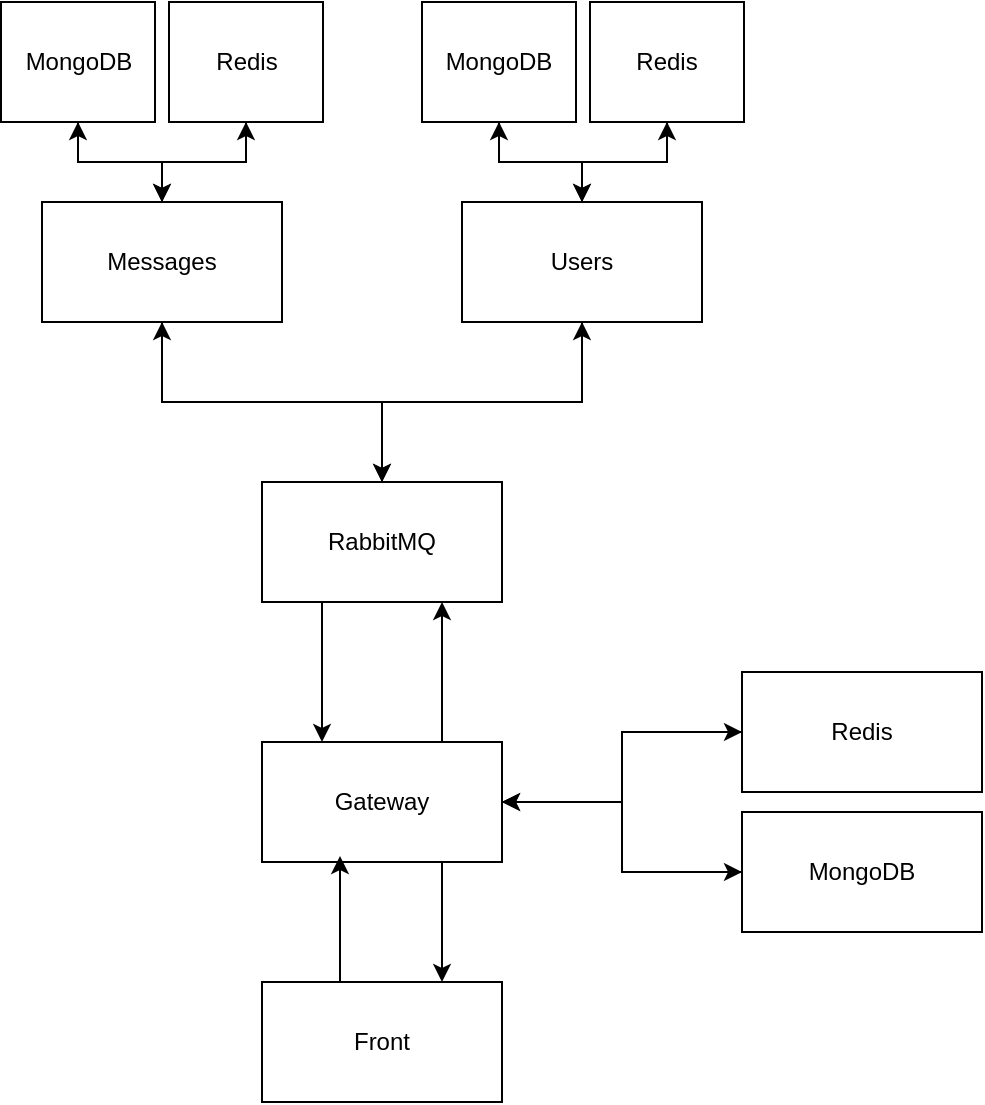 <mxfile version="27.0.9">
  <diagram name="Page-1" id="XFBq6Q8ltCKEyMn4VJiC">
    <mxGraphModel dx="1188" dy="1929" grid="1" gridSize="10" guides="1" tooltips="1" connect="1" arrows="1" fold="1" page="1" pageScale="1" pageWidth="827" pageHeight="1169" math="0" shadow="0">
      <root>
        <mxCell id="0" />
        <mxCell id="1" parent="0" />
        <mxCell id="NNmZQWTAVeJ4ZJy01lu0-9" style="edgeStyle=orthogonalEdgeStyle;rounded=0;orthogonalLoop=1;jettySize=auto;html=1;entryX=0.75;entryY=0;entryDx=0;entryDy=0;" parent="1" source="NNmZQWTAVeJ4ZJy01lu0-1" target="NNmZQWTAVeJ4ZJy01lu0-5" edge="1">
          <mxGeometry relative="1" as="geometry">
            <Array as="points">
              <mxPoint x="450" y="350" />
              <mxPoint x="450" y="350" />
            </Array>
          </mxGeometry>
        </mxCell>
        <mxCell id="NNmZQWTAVeJ4ZJy01lu0-14" style="edgeStyle=orthogonalEdgeStyle;rounded=0;orthogonalLoop=1;jettySize=auto;html=1;" parent="1" source="NNmZQWTAVeJ4ZJy01lu0-1" target="NNmZQWTAVeJ4ZJy01lu0-13" edge="1">
          <mxGeometry relative="1" as="geometry">
            <Array as="points">
              <mxPoint x="450" y="250" />
              <mxPoint x="450" y="250" />
            </Array>
          </mxGeometry>
        </mxCell>
        <mxCell id="9cON1hZKMhhEr3xIgPFL-4" style="edgeStyle=orthogonalEdgeStyle;rounded=0;orthogonalLoop=1;jettySize=auto;html=1;" edge="1" parent="1" source="NNmZQWTAVeJ4ZJy01lu0-1" target="NNmZQWTAVeJ4ZJy01lu0-7">
          <mxGeometry relative="1" as="geometry" />
        </mxCell>
        <mxCell id="9cON1hZKMhhEr3xIgPFL-5" style="edgeStyle=orthogonalEdgeStyle;rounded=0;orthogonalLoop=1;jettySize=auto;html=1;" edge="1" parent="1" source="NNmZQWTAVeJ4ZJy01lu0-1" target="NNmZQWTAVeJ4ZJy01lu0-6">
          <mxGeometry relative="1" as="geometry" />
        </mxCell>
        <mxCell id="NNmZQWTAVeJ4ZJy01lu0-1" value="Gateway" style="rounded=0;whiteSpace=wrap;html=1;" parent="1" vertex="1">
          <mxGeometry x="360" y="300" width="120" height="60" as="geometry" />
        </mxCell>
        <mxCell id="9cON1hZKMhhEr3xIgPFL-2" style="edgeStyle=orthogonalEdgeStyle;rounded=0;orthogonalLoop=1;jettySize=auto;html=1;entryX=0.5;entryY=0;entryDx=0;entryDy=0;" edge="1" parent="1" source="NNmZQWTAVeJ4ZJy01lu0-3" target="NNmZQWTAVeJ4ZJy01lu0-13">
          <mxGeometry relative="1" as="geometry" />
        </mxCell>
        <mxCell id="9cON1hZKMhhEr3xIgPFL-22" style="edgeStyle=orthogonalEdgeStyle;rounded=0;orthogonalLoop=1;jettySize=auto;html=1;" edge="1" parent="1" source="NNmZQWTAVeJ4ZJy01lu0-3" target="9cON1hZKMhhEr3xIgPFL-11">
          <mxGeometry relative="1" as="geometry" />
        </mxCell>
        <mxCell id="9cON1hZKMhhEr3xIgPFL-23" style="edgeStyle=orthogonalEdgeStyle;rounded=0;orthogonalLoop=1;jettySize=auto;html=1;" edge="1" parent="1" source="NNmZQWTAVeJ4ZJy01lu0-3" target="9cON1hZKMhhEr3xIgPFL-10">
          <mxGeometry relative="1" as="geometry" />
        </mxCell>
        <mxCell id="NNmZQWTAVeJ4ZJy01lu0-3" value="Messages" style="rounded=0;whiteSpace=wrap;html=1;" parent="1" vertex="1">
          <mxGeometry x="250" y="30" width="120" height="60" as="geometry" />
        </mxCell>
        <mxCell id="9cON1hZKMhhEr3xIgPFL-1" style="edgeStyle=orthogonalEdgeStyle;rounded=0;orthogonalLoop=1;jettySize=auto;html=1;entryX=0.5;entryY=0;entryDx=0;entryDy=0;" edge="1" parent="1" source="NNmZQWTAVeJ4ZJy01lu0-4" target="NNmZQWTAVeJ4ZJy01lu0-13">
          <mxGeometry relative="1" as="geometry" />
        </mxCell>
        <mxCell id="9cON1hZKMhhEr3xIgPFL-16" style="edgeStyle=orthogonalEdgeStyle;rounded=0;orthogonalLoop=1;jettySize=auto;html=1;" edge="1" parent="1" source="NNmZQWTAVeJ4ZJy01lu0-4" target="9cON1hZKMhhEr3xIgPFL-15">
          <mxGeometry relative="1" as="geometry" />
        </mxCell>
        <mxCell id="9cON1hZKMhhEr3xIgPFL-18" style="edgeStyle=orthogonalEdgeStyle;rounded=0;orthogonalLoop=1;jettySize=auto;html=1;" edge="1" parent="1" source="NNmZQWTAVeJ4ZJy01lu0-4" target="9cON1hZKMhhEr3xIgPFL-14">
          <mxGeometry relative="1" as="geometry" />
        </mxCell>
        <mxCell id="NNmZQWTAVeJ4ZJy01lu0-4" value="Users" style="rounded=0;whiteSpace=wrap;html=1;" parent="1" vertex="1">
          <mxGeometry x="460" y="30" width="120" height="60" as="geometry" />
        </mxCell>
        <mxCell id="NNmZQWTAVeJ4ZJy01lu0-5" value="Front" style="rounded=0;whiteSpace=wrap;html=1;" parent="1" vertex="1">
          <mxGeometry x="360" y="420" width="120" height="60" as="geometry" />
        </mxCell>
        <mxCell id="9cON1hZKMhhEr3xIgPFL-7" style="edgeStyle=orthogonalEdgeStyle;rounded=0;orthogonalLoop=1;jettySize=auto;html=1;entryX=1;entryY=0.5;entryDx=0;entryDy=0;" edge="1" parent="1" source="NNmZQWTAVeJ4ZJy01lu0-6" target="NNmZQWTAVeJ4ZJy01lu0-1">
          <mxGeometry relative="1" as="geometry" />
        </mxCell>
        <mxCell id="NNmZQWTAVeJ4ZJy01lu0-6" value="MongoDB" style="rounded=0;whiteSpace=wrap;html=1;" parent="1" vertex="1">
          <mxGeometry x="600" y="335" width="120" height="60" as="geometry" />
        </mxCell>
        <mxCell id="9cON1hZKMhhEr3xIgPFL-6" style="edgeStyle=orthogonalEdgeStyle;rounded=0;orthogonalLoop=1;jettySize=auto;html=1;entryX=1;entryY=0.5;entryDx=0;entryDy=0;" edge="1" parent="1" source="NNmZQWTAVeJ4ZJy01lu0-7" target="NNmZQWTAVeJ4ZJy01lu0-1">
          <mxGeometry relative="1" as="geometry" />
        </mxCell>
        <mxCell id="NNmZQWTAVeJ4ZJy01lu0-7" value="Redis" style="rounded=0;whiteSpace=wrap;html=1;" parent="1" vertex="1">
          <mxGeometry x="600" y="265" width="120" height="60" as="geometry" />
        </mxCell>
        <mxCell id="NNmZQWTAVeJ4ZJy01lu0-8" style="edgeStyle=orthogonalEdgeStyle;rounded=0;orthogonalLoop=1;jettySize=auto;html=1;entryX=0.325;entryY=0.95;entryDx=0;entryDy=0;entryPerimeter=0;" parent="1" source="NNmZQWTAVeJ4ZJy01lu0-5" target="NNmZQWTAVeJ4ZJy01lu0-1" edge="1">
          <mxGeometry relative="1" as="geometry">
            <Array as="points">
              <mxPoint x="399" y="400" />
              <mxPoint x="399" y="400" />
            </Array>
          </mxGeometry>
        </mxCell>
        <mxCell id="NNmZQWTAVeJ4ZJy01lu0-15" style="edgeStyle=orthogonalEdgeStyle;rounded=0;orthogonalLoop=1;jettySize=auto;html=1;" parent="1" source="NNmZQWTAVeJ4ZJy01lu0-13" target="NNmZQWTAVeJ4ZJy01lu0-1" edge="1">
          <mxGeometry relative="1" as="geometry">
            <Array as="points">
              <mxPoint x="390" y="250" />
              <mxPoint x="390" y="250" />
            </Array>
          </mxGeometry>
        </mxCell>
        <mxCell id="NNmZQWTAVeJ4ZJy01lu0-16" style="edgeStyle=orthogonalEdgeStyle;rounded=0;orthogonalLoop=1;jettySize=auto;html=1;" parent="1" source="NNmZQWTAVeJ4ZJy01lu0-13" target="NNmZQWTAVeJ4ZJy01lu0-4" edge="1">
          <mxGeometry relative="1" as="geometry">
            <Array as="points">
              <mxPoint x="420" y="130" />
              <mxPoint x="520" y="130" />
            </Array>
          </mxGeometry>
        </mxCell>
        <mxCell id="NNmZQWTAVeJ4ZJy01lu0-17" style="edgeStyle=orthogonalEdgeStyle;rounded=0;orthogonalLoop=1;jettySize=auto;html=1;" parent="1" source="NNmZQWTAVeJ4ZJy01lu0-13" target="NNmZQWTAVeJ4ZJy01lu0-3" edge="1">
          <mxGeometry relative="1" as="geometry" />
        </mxCell>
        <mxCell id="NNmZQWTAVeJ4ZJy01lu0-13" value="RabbitMQ" style="rounded=0;whiteSpace=wrap;html=1;" parent="1" vertex="1">
          <mxGeometry x="360" y="170" width="120" height="60" as="geometry" />
        </mxCell>
        <mxCell id="9cON1hZKMhhEr3xIgPFL-21" style="edgeStyle=orthogonalEdgeStyle;rounded=0;orthogonalLoop=1;jettySize=auto;html=1;" edge="1" parent="1" source="9cON1hZKMhhEr3xIgPFL-10" target="NNmZQWTAVeJ4ZJy01lu0-3">
          <mxGeometry relative="1" as="geometry" />
        </mxCell>
        <mxCell id="9cON1hZKMhhEr3xIgPFL-10" value="MongoDB" style="rounded=0;whiteSpace=wrap;html=1;" vertex="1" parent="1">
          <mxGeometry x="229.5" y="-70" width="77" height="60" as="geometry" />
        </mxCell>
        <mxCell id="9cON1hZKMhhEr3xIgPFL-20" style="edgeStyle=orthogonalEdgeStyle;rounded=0;orthogonalLoop=1;jettySize=auto;html=1;" edge="1" parent="1" source="9cON1hZKMhhEr3xIgPFL-11" target="NNmZQWTAVeJ4ZJy01lu0-3">
          <mxGeometry relative="1" as="geometry" />
        </mxCell>
        <mxCell id="9cON1hZKMhhEr3xIgPFL-11" value="Redis" style="rounded=0;whiteSpace=wrap;html=1;" vertex="1" parent="1">
          <mxGeometry x="313.5" y="-70" width="77" height="60" as="geometry" />
        </mxCell>
        <mxCell id="9cON1hZKMhhEr3xIgPFL-17" style="edgeStyle=orthogonalEdgeStyle;rounded=0;orthogonalLoop=1;jettySize=auto;html=1;" edge="1" parent="1" source="9cON1hZKMhhEr3xIgPFL-14" target="NNmZQWTAVeJ4ZJy01lu0-4">
          <mxGeometry relative="1" as="geometry" />
        </mxCell>
        <mxCell id="9cON1hZKMhhEr3xIgPFL-14" value="Redis" style="rounded=0;whiteSpace=wrap;html=1;" vertex="1" parent="1">
          <mxGeometry x="524" y="-70" width="77" height="60" as="geometry" />
        </mxCell>
        <mxCell id="9cON1hZKMhhEr3xIgPFL-19" style="edgeStyle=orthogonalEdgeStyle;rounded=0;orthogonalLoop=1;jettySize=auto;html=1;" edge="1" parent="1" source="9cON1hZKMhhEr3xIgPFL-15" target="NNmZQWTAVeJ4ZJy01lu0-4">
          <mxGeometry relative="1" as="geometry" />
        </mxCell>
        <mxCell id="9cON1hZKMhhEr3xIgPFL-15" value="MongoDB" style="rounded=0;whiteSpace=wrap;html=1;" vertex="1" parent="1">
          <mxGeometry x="440" y="-70" width="77" height="60" as="geometry" />
        </mxCell>
      </root>
    </mxGraphModel>
  </diagram>
</mxfile>
